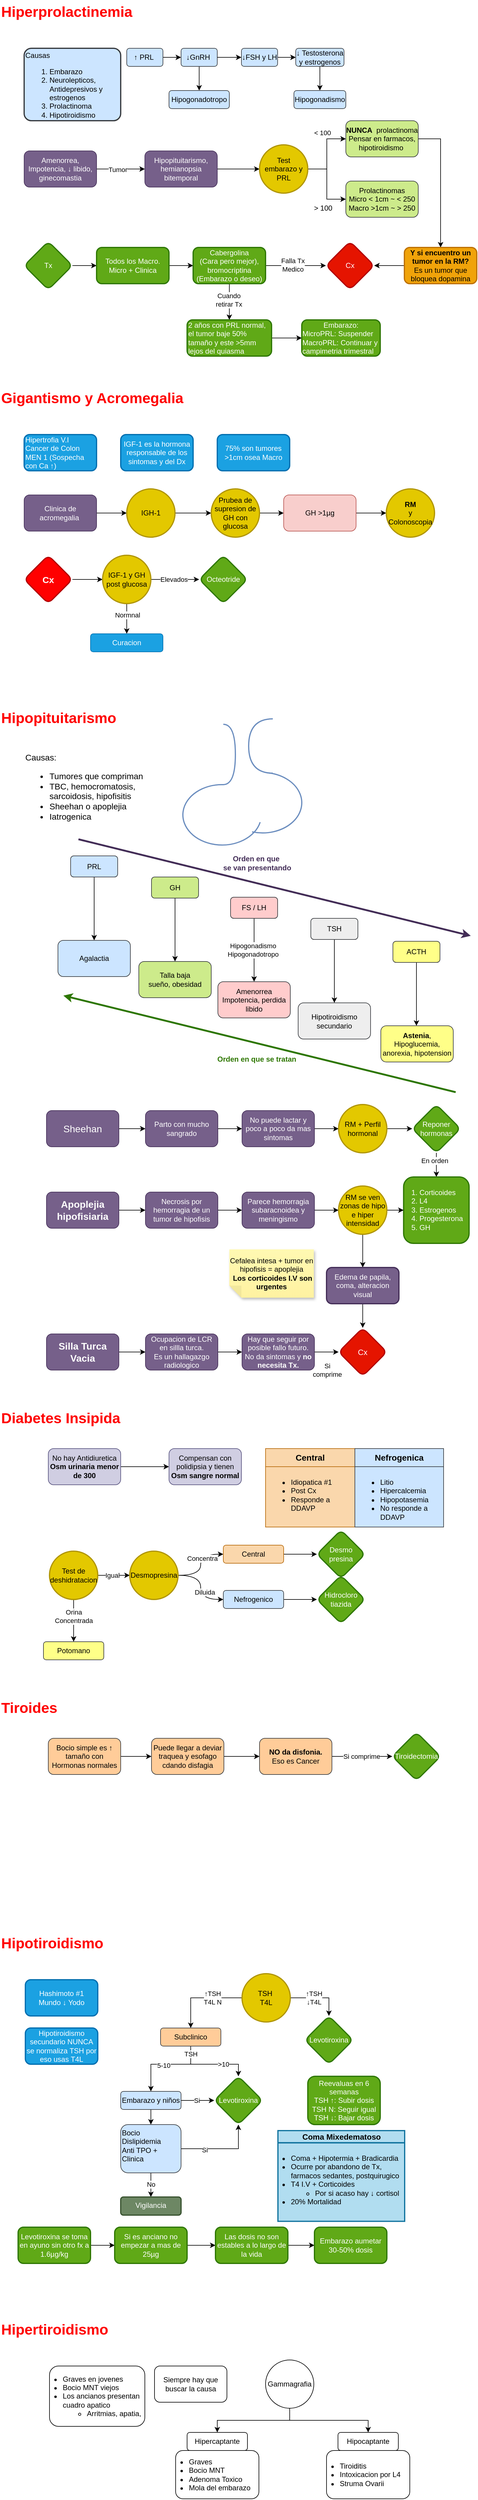 <mxfile version="21.6.6" type="github">
  <diagram name="Page-1" id="bMWYh2EHfCeD_MVpmSU7">
    <mxGraphModel dx="661" dy="754" grid="1" gridSize="10" guides="1" tooltips="1" connect="1" arrows="1" fold="1" page="1" pageScale="1" pageWidth="850" pageHeight="1100" math="0" shadow="0">
      <root>
        <mxCell id="0" />
        <mxCell id="1" parent="0" />
        <mxCell id="ZT0bNW4Sw8YkX2uZJB2J-1" value="Hiperprolactinemia" style="text;strokeColor=none;fillColor=none;html=1;fontSize=24;fontStyle=1;verticalAlign=middle;align=left;fontColor=#FF0000;" parent="1" vertex="1">
          <mxGeometry x="40" y="40" width="180" height="40" as="geometry" />
        </mxCell>
        <mxCell id="ZT0bNW4Sw8YkX2uZJB2J-2" value="&lt;br&gt;Causas&lt;br&gt;&lt;ol style=&quot;line-height: 120%;&quot;&gt;&lt;li&gt;Embarazo&lt;/li&gt;&lt;li&gt;Neurolepticos, Antidepresivos y estrogenos&lt;/li&gt;&lt;li&gt;Prolactinoma&lt;/li&gt;&lt;li&gt;Hipotiroidismo&lt;/li&gt;&lt;/ol&gt;" style="rounded=1;whiteSpace=wrap;html=1;arcSize=10;align=left;verticalAlign=middle;fillColor=#cce5ff;strokeColor=#36393d;strokeWidth=2;" parent="1" vertex="1">
          <mxGeometry x="80" y="120" width="160" height="120" as="geometry" />
        </mxCell>
        <mxCell id="ZT0bNW4Sw8YkX2uZJB2J-5" value="" style="edgeStyle=orthogonalEdgeStyle;rounded=0;orthogonalLoop=1;jettySize=auto;html=1;" parent="1" source="ZT0bNW4Sw8YkX2uZJB2J-3" target="ZT0bNW4Sw8YkX2uZJB2J-4" edge="1">
          <mxGeometry relative="1" as="geometry" />
        </mxCell>
        <mxCell id="ZT0bNW4Sw8YkX2uZJB2J-3" value="↑ PRL&amp;nbsp;" style="rounded=1;whiteSpace=wrap;html=1;fillColor=#cce5ff;strokeColor=#36393d;" parent="1" vertex="1">
          <mxGeometry x="250" y="120" width="60" height="30" as="geometry" />
        </mxCell>
        <mxCell id="ZT0bNW4Sw8YkX2uZJB2J-7" value="" style="edgeStyle=orthogonalEdgeStyle;rounded=0;orthogonalLoop=1;jettySize=auto;html=1;" parent="1" source="ZT0bNW4Sw8YkX2uZJB2J-15" target="ZT0bNW4Sw8YkX2uZJB2J-6" edge="1">
          <mxGeometry relative="1" as="geometry" />
        </mxCell>
        <mxCell id="ZT0bNW4Sw8YkX2uZJB2J-13" value="" style="edgeStyle=orthogonalEdgeStyle;rounded=0;orthogonalLoop=1;jettySize=auto;html=1;" parent="1" source="ZT0bNW4Sw8YkX2uZJB2J-4" target="ZT0bNW4Sw8YkX2uZJB2J-11" edge="1">
          <mxGeometry relative="1" as="geometry" />
        </mxCell>
        <mxCell id="ZT0bNW4Sw8YkX2uZJB2J-4" value="↓GnRH&amp;nbsp;" style="rounded=1;whiteSpace=wrap;html=1;fillColor=#cce5ff;strokeColor=#36393d;" parent="1" vertex="1">
          <mxGeometry x="340" y="120" width="60" height="30" as="geometry" />
        </mxCell>
        <mxCell id="ZT0bNW4Sw8YkX2uZJB2J-9" value="" style="edgeStyle=orthogonalEdgeStyle;rounded=0;orthogonalLoop=1;jettySize=auto;html=1;" parent="1" source="ZT0bNW4Sw8YkX2uZJB2J-6" target="ZT0bNW4Sw8YkX2uZJB2J-8" edge="1">
          <mxGeometry relative="1" as="geometry" />
        </mxCell>
        <mxCell id="ZT0bNW4Sw8YkX2uZJB2J-6" value="↓ Testosterona y estrogenos" style="rounded=1;whiteSpace=wrap;html=1;fillColor=#cce5ff;strokeColor=#36393d;" parent="1" vertex="1">
          <mxGeometry x="530" y="120" width="80" height="30" as="geometry" />
        </mxCell>
        <mxCell id="ZT0bNW4Sw8YkX2uZJB2J-8" value="Hipogonadismo" style="rounded=1;whiteSpace=wrap;html=1;fillColor=#cce5ff;strokeColor=#36393d;" parent="1" vertex="1">
          <mxGeometry x="527" y="190" width="86" height="30" as="geometry" />
        </mxCell>
        <mxCell id="ZT0bNW4Sw8YkX2uZJB2J-11" value="Hipogonadotropo" style="rounded=1;whiteSpace=wrap;html=1;fillColor=#cce5ff;strokeColor=#36393d;" parent="1" vertex="1">
          <mxGeometry x="320" y="190" width="100" height="30" as="geometry" />
        </mxCell>
        <mxCell id="ZT0bNW4Sw8YkX2uZJB2J-14" value="" style="edgeStyle=orthogonalEdgeStyle;rounded=0;orthogonalLoop=1;jettySize=auto;html=1;" parent="1" source="ZT0bNW4Sw8YkX2uZJB2J-4" target="ZT0bNW4Sw8YkX2uZJB2J-15" edge="1">
          <mxGeometry relative="1" as="geometry">
            <mxPoint x="400" y="135" as="sourcePoint" />
            <mxPoint x="523" y="135" as="targetPoint" />
          </mxGeometry>
        </mxCell>
        <mxCell id="ZT0bNW4Sw8YkX2uZJB2J-15" value="↓FSH y LH" style="rounded=1;whiteSpace=wrap;html=1;fillColor=#cce5ff;strokeColor=#36393d;" parent="1" vertex="1">
          <mxGeometry x="440" y="120" width="60" height="30" as="geometry" />
        </mxCell>
        <mxCell id="ZT0bNW4Sw8YkX2uZJB2J-22" value="" style="edgeStyle=orthogonalEdgeStyle;rounded=0;orthogonalLoop=1;jettySize=auto;html=1;" parent="1" source="ZT0bNW4Sw8YkX2uZJB2J-20" target="ZT0bNW4Sw8YkX2uZJB2J-21" edge="1">
          <mxGeometry relative="1" as="geometry" />
        </mxCell>
        <mxCell id="ZT0bNW4Sw8YkX2uZJB2J-23" value="Tumor" style="edgeLabel;html=1;align=center;verticalAlign=middle;resizable=0;points=[];" parent="ZT0bNW4Sw8YkX2uZJB2J-22" vertex="1" connectable="0">
          <mxGeometry x="-0.125" y="-1" relative="1" as="geometry">
            <mxPoint as="offset" />
          </mxGeometry>
        </mxCell>
        <mxCell id="ZT0bNW4Sw8YkX2uZJB2J-20" value="Amenorrea, Impotencia, ↓ libido, ginecomastia" style="rounded=1;whiteSpace=wrap;html=1;fillColor=#76608a;fontColor=#ffffff;strokeColor=#432D57;" parent="1" vertex="1">
          <mxGeometry x="80" y="290" width="120" height="60" as="geometry" />
        </mxCell>
        <mxCell id="ZT0bNW4Sw8YkX2uZJB2J-25" value="" style="edgeStyle=orthogonalEdgeStyle;rounded=0;orthogonalLoop=1;jettySize=auto;html=1;" parent="1" source="ZT0bNW4Sw8YkX2uZJB2J-21" target="ZT0bNW4Sw8YkX2uZJB2J-24" edge="1">
          <mxGeometry relative="1" as="geometry" />
        </mxCell>
        <mxCell id="ZT0bNW4Sw8YkX2uZJB2J-21" value="Hipopituitarismo, hemianopsia bitemporal" style="whiteSpace=wrap;html=1;rounded=1;fillColor=#76608a;fontColor=#ffffff;strokeColor=#432D57;" parent="1" vertex="1">
          <mxGeometry x="280" y="290" width="120" height="60" as="geometry" />
        </mxCell>
        <mxCell id="ZT0bNW4Sw8YkX2uZJB2J-27" value="" style="edgeStyle=orthogonalEdgeStyle;rounded=0;orthogonalLoop=1;jettySize=auto;html=1;" parent="1" source="ZT0bNW4Sw8YkX2uZJB2J-24" target="ZT0bNW4Sw8YkX2uZJB2J-26" edge="1">
          <mxGeometry relative="1" as="geometry" />
        </mxCell>
        <mxCell id="ZT0bNW4Sw8YkX2uZJB2J-30" value="&amp;lt; 100" style="edgeLabel;html=1;align=center;verticalAlign=middle;resizable=0;points=[];" parent="ZT0bNW4Sw8YkX2uZJB2J-27" vertex="1" connectable="0">
          <mxGeometry x="0.442" y="10" relative="1" as="geometry">
            <mxPoint x="-8" as="offset" />
          </mxGeometry>
        </mxCell>
        <mxCell id="ZT0bNW4Sw8YkX2uZJB2J-29" value="" style="edgeStyle=orthogonalEdgeStyle;rounded=0;orthogonalLoop=1;jettySize=auto;html=1;" parent="1" source="ZT0bNW4Sw8YkX2uZJB2J-24" target="ZT0bNW4Sw8YkX2uZJB2J-28" edge="1">
          <mxGeometry relative="1" as="geometry" />
        </mxCell>
        <mxCell id="ZT0bNW4Sw8YkX2uZJB2J-24" value="Test embarazo y PRL" style="ellipse;whiteSpace=wrap;html=1;rounded=1;fillColor=#e3c800;fontColor=#000000;strokeColor=#B09500;strokeWidth=2;" parent="1" vertex="1">
          <mxGeometry x="470" y="280" width="80" height="80" as="geometry" />
        </mxCell>
        <mxCell id="bzbSga2sPSERFjx-gCcn-8" value="" style="edgeStyle=orthogonalEdgeStyle;rounded=0;orthogonalLoop=1;jettySize=auto;html=1;" parent="1" source="ZT0bNW4Sw8YkX2uZJB2J-26" target="bzbSga2sPSERFjx-gCcn-7" edge="1">
          <mxGeometry relative="1" as="geometry">
            <Array as="points">
              <mxPoint x="770" y="270" />
            </Array>
          </mxGeometry>
        </mxCell>
        <mxCell id="ZT0bNW4Sw8YkX2uZJB2J-26" value="&lt;b&gt;NUNCA&amp;nbsp; &lt;/b&gt;prolactinoma&lt;br&gt;Pensar en farmacos, hipotiroidismo&amp;nbsp;" style="whiteSpace=wrap;html=1;rounded=1;fillColor=#cdeb8b;strokeColor=#36393d;spacing=1;" parent="1" vertex="1">
          <mxGeometry x="613" y="240" width="120" height="60" as="geometry" />
        </mxCell>
        <mxCell id="ZT0bNW4Sw8YkX2uZJB2J-28" value="Prolactinomas&lt;br&gt;Micro &amp;lt; 1cm ~ &amp;lt; 250&lt;br&gt;Macro &amp;gt;1cm ~ &amp;gt; 250" style="whiteSpace=wrap;html=1;rounded=1;fillColor=#cdeb8b;strokeColor=#36393d;" parent="1" vertex="1">
          <mxGeometry x="613" y="340" width="120" height="60" as="geometry" />
        </mxCell>
        <mxCell id="ZT0bNW4Sw8YkX2uZJB2J-31" value="&amp;gt; 100" style="text;html=1;align=center;verticalAlign=middle;resizable=0;points=[];autosize=1;strokeColor=none;fillColor=none;" parent="1" vertex="1">
          <mxGeometry x="550" y="370" width="50" height="30" as="geometry" />
        </mxCell>
        <mxCell id="ZT0bNW4Sw8YkX2uZJB2J-35" value="" style="edgeStyle=orthogonalEdgeStyle;rounded=0;orthogonalLoop=1;jettySize=auto;html=1;" parent="1" source="ZT0bNW4Sw8YkX2uZJB2J-32" target="ZT0bNW4Sw8YkX2uZJB2J-34" edge="1">
          <mxGeometry relative="1" as="geometry" />
        </mxCell>
        <mxCell id="ZT0bNW4Sw8YkX2uZJB2J-32" value="Tx" style="rhombus;whiteSpace=wrap;html=1;rounded=1;direction=south;fillColor=#60a917;fontColor=#ffffff;strokeColor=#2D7600;strokeWidth=2;" parent="1" vertex="1">
          <mxGeometry x="80" y="440" width="80" height="80" as="geometry" />
        </mxCell>
        <mxCell id="ZT0bNW4Sw8YkX2uZJB2J-37" value="" style="edgeStyle=orthogonalEdgeStyle;rounded=0;orthogonalLoop=1;jettySize=auto;html=1;" parent="1" source="ZT0bNW4Sw8YkX2uZJB2J-34" target="ZT0bNW4Sw8YkX2uZJB2J-36" edge="1">
          <mxGeometry relative="1" as="geometry" />
        </mxCell>
        <mxCell id="ZT0bNW4Sw8YkX2uZJB2J-34" value="Todos los Macro.&lt;br&gt;Micro + Clinica" style="whiteSpace=wrap;html=1;rounded=1;fillColor=#60a917;fontColor=#ffffff;strokeColor=#2D7600;strokeWidth=2;" parent="1" vertex="1">
          <mxGeometry x="200" y="450" width="120" height="60" as="geometry" />
        </mxCell>
        <mxCell id="ZT0bNW4Sw8YkX2uZJB2J-39" value="" style="edgeStyle=orthogonalEdgeStyle;rounded=0;orthogonalLoop=1;jettySize=auto;html=1;" parent="1" source="ZT0bNW4Sw8YkX2uZJB2J-36" target="ZT0bNW4Sw8YkX2uZJB2J-38" edge="1">
          <mxGeometry relative="1" as="geometry" />
        </mxCell>
        <mxCell id="ZT0bNW4Sw8YkX2uZJB2J-40" value="Falla Tx&lt;br&gt;Medico" style="edgeLabel;html=1;align=center;verticalAlign=middle;resizable=0;points=[];" parent="ZT0bNW4Sw8YkX2uZJB2J-39" vertex="1" connectable="0">
          <mxGeometry x="-0.1" y="1" relative="1" as="geometry">
            <mxPoint as="offset" />
          </mxGeometry>
        </mxCell>
        <mxCell id="bzbSga2sPSERFjx-gCcn-2" value="" style="edgeStyle=orthogonalEdgeStyle;rounded=0;orthogonalLoop=1;jettySize=auto;html=1;" parent="1" source="ZT0bNW4Sw8YkX2uZJB2J-36" target="bzbSga2sPSERFjx-gCcn-1" edge="1">
          <mxGeometry relative="1" as="geometry" />
        </mxCell>
        <mxCell id="bzbSga2sPSERFjx-gCcn-3" value="Cuando &lt;br&gt;retirar Tx" style="edgeLabel;html=1;align=center;verticalAlign=middle;resizable=0;points=[];" parent="bzbSga2sPSERFjx-gCcn-2" vertex="1" connectable="0">
          <mxGeometry x="-0.12" y="-1" relative="1" as="geometry">
            <mxPoint as="offset" />
          </mxGeometry>
        </mxCell>
        <mxCell id="ZT0bNW4Sw8YkX2uZJB2J-36" value="Cabergolina &lt;br&gt;(Cara pero mejor), bromocriptina &lt;br&gt;(Embarazo o deseo)" style="whiteSpace=wrap;html=1;rounded=1;fillColor=#60a917;fontColor=#ffffff;strokeColor=#2D7600;strokeWidth=2;" parent="1" vertex="1">
          <mxGeometry x="360" y="450" width="120" height="60" as="geometry" />
        </mxCell>
        <mxCell id="ZT0bNW4Sw8YkX2uZJB2J-38" value="Cx" style="rhombus;whiteSpace=wrap;html=1;rounded=1;fillColor=#e51400;fontColor=#ffffff;strokeColor=#B20000;strokeWidth=2;" parent="1" vertex="1">
          <mxGeometry x="580" y="440" width="80" height="80" as="geometry" />
        </mxCell>
        <mxCell id="bzbSga2sPSERFjx-gCcn-6" value="" style="edgeStyle=orthogonalEdgeStyle;rounded=0;orthogonalLoop=1;jettySize=auto;html=1;" parent="1" source="bzbSga2sPSERFjx-gCcn-1" target="bzbSga2sPSERFjx-gCcn-4" edge="1">
          <mxGeometry relative="1" as="geometry" />
        </mxCell>
        <mxCell id="bzbSga2sPSERFjx-gCcn-1" value="2 años con PRL normal, el tumor baje 50% tamaño y este &amp;gt;5mm lejos del quiasma" style="whiteSpace=wrap;html=1;rounded=1;fillColor=#60a917;fontColor=#ffffff;strokeColor=#2D7600;strokeWidth=2;align=left;" parent="1" vertex="1">
          <mxGeometry x="350" y="570" width="140" height="60" as="geometry" />
        </mxCell>
        <mxCell id="bzbSga2sPSERFjx-gCcn-4" value="Embarazo:&lt;br&gt;&lt;div style=&quot;text-align: left;&quot;&gt;&lt;span style=&quot;background-color: initial;&quot;&gt;MicroPRL: Suspender&lt;/span&gt;&lt;/div&gt;&lt;div style=&quot;text-align: left;&quot;&gt;&lt;span style=&quot;background-color: initial;&quot;&gt;MacroPRL: Continuar y campimetria trimestral&lt;/span&gt;&lt;/div&gt;" style="whiteSpace=wrap;html=1;fillColor=#60a917;strokeColor=#2D7600;fontColor=#ffffff;rounded=1;strokeWidth=2;" parent="1" vertex="1">
          <mxGeometry x="540" y="570" width="130" height="60" as="geometry" />
        </mxCell>
        <mxCell id="bzbSga2sPSERFjx-gCcn-9" value="" style="edgeStyle=orthogonalEdgeStyle;rounded=0;orthogonalLoop=1;jettySize=auto;html=1;" parent="1" source="bzbSga2sPSERFjx-gCcn-7" target="ZT0bNW4Sw8YkX2uZJB2J-38" edge="1">
          <mxGeometry relative="1" as="geometry" />
        </mxCell>
        <mxCell id="bzbSga2sPSERFjx-gCcn-7" value="&lt;b&gt;Y si encuentro un tumor en la RM?&lt;/b&gt;&lt;br&gt;Es un tumor que bloquea dopamina" style="whiteSpace=wrap;html=1;fillColor=#f0a30a;strokeColor=#BD7000;rounded=1;fontColor=#000000;strokeWidth=2;" parent="1" vertex="1">
          <mxGeometry x="710" y="450" width="120" height="60" as="geometry" />
        </mxCell>
        <mxCell id="bzbSga2sPSERFjx-gCcn-10" value="Gigantismo y Acromegalia" style="text;strokeColor=none;fillColor=none;html=1;fontSize=24;fontStyle=1;verticalAlign=middle;align=left;fontColor=#FF0000;" parent="1" vertex="1">
          <mxGeometry x="40" y="680" width="180" height="40" as="geometry" />
        </mxCell>
        <mxCell id="bzbSga2sPSERFjx-gCcn-12" value="Hipertrofia V.I&lt;br&gt;Cancer de Colon&lt;br&gt;MEN 1 (Sospecha con Ca ↑)" style="rounded=1;whiteSpace=wrap;html=1;align=left;fillColor=#1ba1e2;fontColor=#ffffff;strokeColor=#006EAF;strokeWidth=2;" parent="1" vertex="1">
          <mxGeometry x="80" y="760" width="120" height="60" as="geometry" />
        </mxCell>
        <mxCell id="bzbSga2sPSERFjx-gCcn-13" value="IGF-1 es la hormona responsable de los sintomas y del Dx" style="rounded=1;whiteSpace=wrap;html=1;fillColor=#1ba1e2;fontColor=#ffffff;strokeColor=#006EAF;strokeWidth=2;" parent="1" vertex="1">
          <mxGeometry x="240" y="760" width="120" height="60" as="geometry" />
        </mxCell>
        <mxCell id="bzbSga2sPSERFjx-gCcn-16" value="" style="edgeStyle=orthogonalEdgeStyle;rounded=0;orthogonalLoop=1;jettySize=auto;html=1;" parent="1" source="bzbSga2sPSERFjx-gCcn-14" target="bzbSga2sPSERFjx-gCcn-15" edge="1">
          <mxGeometry relative="1" as="geometry" />
        </mxCell>
        <mxCell id="bzbSga2sPSERFjx-gCcn-14" value="Clinica de acromegalia&amp;nbsp;" style="rounded=1;whiteSpace=wrap;html=1;fillColor=#76608a;fontColor=#ffffff;strokeColor=#432D57;" parent="1" vertex="1">
          <mxGeometry x="80" y="860" width="120" height="60" as="geometry" />
        </mxCell>
        <mxCell id="bzbSga2sPSERFjx-gCcn-20" value="" style="edgeStyle=orthogonalEdgeStyle;rounded=0;orthogonalLoop=1;jettySize=auto;html=1;" parent="1" source="bzbSga2sPSERFjx-gCcn-15" target="bzbSga2sPSERFjx-gCcn-19" edge="1">
          <mxGeometry relative="1" as="geometry" />
        </mxCell>
        <mxCell id="bzbSga2sPSERFjx-gCcn-15" value="IGH-1" style="ellipse;whiteSpace=wrap;html=1;rounded=1;fillColor=#e3c800;fontColor=#000000;strokeColor=#B09500;strokeWidth=2;" parent="1" vertex="1">
          <mxGeometry x="250" y="850" width="80" height="80" as="geometry" />
        </mxCell>
        <mxCell id="bzbSga2sPSERFjx-gCcn-22" value="" style="edgeStyle=orthogonalEdgeStyle;rounded=0;orthogonalLoop=1;jettySize=auto;html=1;" parent="1" source="bzbSga2sPSERFjx-gCcn-19" target="bzbSga2sPSERFjx-gCcn-21" edge="1">
          <mxGeometry relative="1" as="geometry" />
        </mxCell>
        <mxCell id="bzbSga2sPSERFjx-gCcn-19" value="Prubea de supresion de GH con glucosa" style="ellipse;whiteSpace=wrap;html=1;rounded=1;fillColor=#e3c800;fontColor=#000000;strokeColor=#B09500;strokeWidth=2;" parent="1" vertex="1">
          <mxGeometry x="390" y="850" width="80" height="80" as="geometry" />
        </mxCell>
        <mxCell id="bzbSga2sPSERFjx-gCcn-24" value="" style="edgeStyle=orthogonalEdgeStyle;rounded=0;orthogonalLoop=1;jettySize=auto;html=1;" parent="1" source="bzbSga2sPSERFjx-gCcn-21" target="bzbSga2sPSERFjx-gCcn-23" edge="1">
          <mxGeometry relative="1" as="geometry" />
        </mxCell>
        <mxCell id="bzbSga2sPSERFjx-gCcn-21" value="GH &amp;gt;1µg" style="whiteSpace=wrap;html=1;rounded=1;fillColor=#f8cecc;strokeColor=#b85450;" parent="1" vertex="1">
          <mxGeometry x="510" y="860" width="120" height="60" as="geometry" />
        </mxCell>
        <mxCell id="bzbSga2sPSERFjx-gCcn-23" value="&lt;b&gt;RM&lt;br&gt;&lt;/b&gt;y Colonoscopia" style="ellipse;whiteSpace=wrap;html=1;rounded=1;fillColor=#e3c800;fontColor=#000000;strokeColor=#B09500;strokeWidth=2;" parent="1" vertex="1">
          <mxGeometry x="680" y="850" width="80" height="80" as="geometry" />
        </mxCell>
        <mxCell id="bzbSga2sPSERFjx-gCcn-25" value="75% son tumores &amp;gt;1cm osea Macro" style="rounded=1;whiteSpace=wrap;html=1;fillColor=#1ba1e2;fontColor=#ffffff;strokeColor=#006EAF;strokeWidth=2;" parent="1" vertex="1">
          <mxGeometry x="400" y="760" width="120" height="60" as="geometry" />
        </mxCell>
        <mxCell id="bzbSga2sPSERFjx-gCcn-32" value="" style="edgeStyle=orthogonalEdgeStyle;rounded=0;orthogonalLoop=1;jettySize=auto;html=1;" parent="1" source="bzbSga2sPSERFjx-gCcn-26" target="bzbSga2sPSERFjx-gCcn-30" edge="1">
          <mxGeometry relative="1" as="geometry" />
        </mxCell>
        <mxCell id="bzbSga2sPSERFjx-gCcn-26" value="Cx" style="rhombus;whiteSpace=wrap;html=1;rounded=1;fillColor=#FF0000;fontColor=#ffffff;strokeColor=#B20000;strokeWidth=2;fontStyle=1;fontSize=15;" parent="1" vertex="1">
          <mxGeometry x="80" y="960" width="80" height="80" as="geometry" />
        </mxCell>
        <mxCell id="bzbSga2sPSERFjx-gCcn-34" value="" style="edgeStyle=orthogonalEdgeStyle;rounded=0;orthogonalLoop=1;jettySize=auto;html=1;" parent="1" source="bzbSga2sPSERFjx-gCcn-30" target="bzbSga2sPSERFjx-gCcn-33" edge="1">
          <mxGeometry relative="1" as="geometry" />
        </mxCell>
        <mxCell id="bzbSga2sPSERFjx-gCcn-35" value="Normnal" style="edgeLabel;html=1;align=center;verticalAlign=middle;resizable=0;points=[];" parent="bzbSga2sPSERFjx-gCcn-34" vertex="1" connectable="0">
          <mxGeometry x="-0.251" y="1" relative="1" as="geometry">
            <mxPoint as="offset" />
          </mxGeometry>
        </mxCell>
        <mxCell id="bzbSga2sPSERFjx-gCcn-37" value="" style="edgeStyle=orthogonalEdgeStyle;rounded=0;orthogonalLoop=1;jettySize=auto;html=1;" parent="1" source="bzbSga2sPSERFjx-gCcn-30" target="bzbSga2sPSERFjx-gCcn-36" edge="1">
          <mxGeometry relative="1" as="geometry" />
        </mxCell>
        <mxCell id="bzbSga2sPSERFjx-gCcn-39" value="Elevados" style="edgeLabel;html=1;align=center;verticalAlign=middle;resizable=0;points=[];" parent="bzbSga2sPSERFjx-gCcn-37" vertex="1" connectable="0">
          <mxGeometry x="-0.046" relative="1" as="geometry">
            <mxPoint as="offset" />
          </mxGeometry>
        </mxCell>
        <mxCell id="bzbSga2sPSERFjx-gCcn-30" value="IGF-1 y GH post glucosa" style="ellipse;whiteSpace=wrap;html=1;rounded=1;fillColor=#e3c800;fontColor=#000000;strokeColor=#B09500;strokeWidth=2;" parent="1" vertex="1">
          <mxGeometry x="210" y="960" width="80" height="80" as="geometry" />
        </mxCell>
        <mxCell id="bzbSga2sPSERFjx-gCcn-33" value="Curacion" style="whiteSpace=wrap;html=1;rounded=1;fillColor=#1ba1e2;fontColor=#ffffff;strokeColor=#006EAF;" parent="1" vertex="1">
          <mxGeometry x="190" y="1090" width="120" height="30" as="geometry" />
        </mxCell>
        <mxCell id="bzbSga2sPSERFjx-gCcn-36" value="Octeotride" style="rhombus;whiteSpace=wrap;html=1;rounded=1;fillColor=#60a917;fontColor=#ffffff;strokeColor=#2D7600;strokeWidth=2;" parent="1" vertex="1">
          <mxGeometry x="370" y="960" width="80" height="80" as="geometry" />
        </mxCell>
        <mxCell id="bzbSga2sPSERFjx-gCcn-40" value="Hipopituitarismo" style="text;strokeColor=none;fillColor=none;html=1;fontSize=24;fontStyle=1;verticalAlign=middle;align=left;fontColor=#FF0000;" parent="1" vertex="1">
          <mxGeometry x="40" y="1210" width="180" height="40" as="geometry" />
        </mxCell>
        <mxCell id="bzbSga2sPSERFjx-gCcn-42" value="Causas:&lt;br style=&quot;font-size: 14px;&quot;&gt;&lt;ul style=&quot;font-size: 14px;&quot;&gt;&lt;li style=&quot;font-size: 14px;&quot;&gt;Tumores que compriman&lt;/li&gt;&lt;li style=&quot;font-size: 14px;&quot;&gt;TBC, hemocromatosis, sarcoidosis, hipofisitis&lt;/li&gt;&lt;li style=&quot;font-size: 14px;&quot;&gt;Sheehan o apoplejia&lt;/li&gt;&lt;li style=&quot;font-size: 14px;&quot;&gt;Iatrogenica&lt;/li&gt;&lt;/ul&gt;" style="rounded=0;whiteSpace=wrap;html=1;align=left;verticalAlign=top;strokeColor=none;fontSize=14;" parent="1" vertex="1">
          <mxGeometry x="80" y="1280" width="200" height="120" as="geometry" />
        </mxCell>
        <mxCell id="bzbSga2sPSERFjx-gCcn-44" value="" style="verticalLabelPosition=bottom;verticalAlign=top;html=1;shape=mxgraph.basic.arc;startAngle=0.539;endAngle=0.257;direction=north;strokeWidth=2;fillColor=#dae8fc;strokeColor=#6c8ebf;perimeterSpacing=0;" parent="1" vertex="1">
          <mxGeometry x="343" y="1340" width="130" height="100" as="geometry" />
        </mxCell>
        <mxCell id="bzbSga2sPSERFjx-gCcn-45" value="" style="verticalLabelPosition=bottom;verticalAlign=top;html=1;shape=mxgraph.basic.arc;startAngle=0.267;endAngle=0.793;direction=north;strokeWidth=2;fillColor=#dae8fc;strokeColor=#6c8ebf;" parent="1" vertex="1">
          <mxGeometry x="410" y="1320" width="130" height="100" as="geometry" />
        </mxCell>
        <mxCell id="bzbSga2sPSERFjx-gCcn-46" value="" style="shape=requiredInterface;html=1;verticalLabelPosition=bottom;sketch=0;strokeWidth=2;fillColor=#dae8fc;strokeColor=#6c8ebf;" parent="1" vertex="1">
          <mxGeometry x="410" y="1240" width="20" height="100" as="geometry" />
        </mxCell>
        <mxCell id="bzbSga2sPSERFjx-gCcn-47" value="" style="shape=requiredInterface;html=1;verticalLabelPosition=bottom;sketch=0;direction=west;strokeWidth=2;fillColor=#dae8fc;strokeColor=#6c8ebf;" parent="1" vertex="1">
          <mxGeometry x="452" y="1231" width="40" height="90" as="geometry" />
        </mxCell>
        <mxCell id="bzbSga2sPSERFjx-gCcn-50" value="" style="edgeStyle=orthogonalEdgeStyle;rounded=0;orthogonalLoop=1;jettySize=auto;html=1;" parent="1" source="bzbSga2sPSERFjx-gCcn-48" target="bzbSga2sPSERFjx-gCcn-49" edge="1">
          <mxGeometry relative="1" as="geometry" />
        </mxCell>
        <mxCell id="bzbSga2sPSERFjx-gCcn-48" value="PRL" style="rounded=1;whiteSpace=wrap;html=1;fillColor=#cce5ff;strokeColor=#36393d;" parent="1" vertex="1">
          <mxGeometry x="157" y="1458" width="78" height="35" as="geometry" />
        </mxCell>
        <mxCell id="bzbSga2sPSERFjx-gCcn-49" value="Agalactia" style="whiteSpace=wrap;html=1;rounded=1;fillColor=#cce5ff;strokeColor=#36393d;" parent="1" vertex="1">
          <mxGeometry x="136" y="1598" width="120" height="60" as="geometry" />
        </mxCell>
        <mxCell id="bzbSga2sPSERFjx-gCcn-53" value="" style="edgeStyle=orthogonalEdgeStyle;rounded=0;orthogonalLoop=1;jettySize=auto;html=1;" parent="1" source="bzbSga2sPSERFjx-gCcn-51" target="bzbSga2sPSERFjx-gCcn-52" edge="1">
          <mxGeometry relative="1" as="geometry" />
        </mxCell>
        <mxCell id="bzbSga2sPSERFjx-gCcn-51" value="GH" style="rounded=1;whiteSpace=wrap;html=1;fillColor=#cdeb8b;strokeColor=#36393d;" parent="1" vertex="1">
          <mxGeometry x="291" y="1493" width="78" height="35" as="geometry" />
        </mxCell>
        <mxCell id="bzbSga2sPSERFjx-gCcn-52" value="Talla baja&lt;br&gt;sueño, obesidad" style="whiteSpace=wrap;html=1;rounded=1;fillColor=#cdeb8b;strokeColor=#36393d;" parent="1" vertex="1">
          <mxGeometry x="270" y="1633" width="120" height="60" as="geometry" />
        </mxCell>
        <mxCell id="bzbSga2sPSERFjx-gCcn-56" value="" style="edgeStyle=orthogonalEdgeStyle;rounded=0;orthogonalLoop=1;jettySize=auto;html=1;" parent="1" source="bzbSga2sPSERFjx-gCcn-54" target="bzbSga2sPSERFjx-gCcn-55" edge="1">
          <mxGeometry relative="1" as="geometry" />
        </mxCell>
        <mxCell id="bzbSga2sPSERFjx-gCcn-58" value="Hipogonadismo&lt;br&gt;Hipogonadotropo" style="edgeLabel;html=1;align=center;verticalAlign=middle;resizable=0;points=[];" parent="bzbSga2sPSERFjx-gCcn-56" vertex="1" connectable="0">
          <mxGeometry x="0.016" y="-2" relative="1" as="geometry">
            <mxPoint y="-1" as="offset" />
          </mxGeometry>
        </mxCell>
        <mxCell id="bzbSga2sPSERFjx-gCcn-54" value="FS / LH" style="rounded=1;whiteSpace=wrap;html=1;fillColor=#ffcccc;strokeColor=#36393d;" parent="1" vertex="1">
          <mxGeometry x="422" y="1526.5" width="78" height="35" as="geometry" />
        </mxCell>
        <mxCell id="bzbSga2sPSERFjx-gCcn-55" value="Amenorrea&lt;br&gt;Impotencia, perdida libido" style="whiteSpace=wrap;html=1;rounded=1;fillColor=#ffcccc;strokeColor=#36393d;" parent="1" vertex="1">
          <mxGeometry x="401" y="1666.5" width="120" height="60" as="geometry" />
        </mxCell>
        <mxCell id="bzbSga2sPSERFjx-gCcn-60" value="" style="edgeStyle=orthogonalEdgeStyle;rounded=0;orthogonalLoop=1;jettySize=auto;html=1;" parent="1" source="bzbSga2sPSERFjx-gCcn-57" target="bzbSga2sPSERFjx-gCcn-59" edge="1">
          <mxGeometry relative="1" as="geometry" />
        </mxCell>
        <mxCell id="bzbSga2sPSERFjx-gCcn-57" value="TSH" style="rounded=1;whiteSpace=wrap;html=1;fillColor=#eeeeee;strokeColor=#36393d;" parent="1" vertex="1">
          <mxGeometry x="555" y="1561.5" width="78" height="35" as="geometry" />
        </mxCell>
        <mxCell id="bzbSga2sPSERFjx-gCcn-59" value="Hipotiroidismo secundario" style="whiteSpace=wrap;html=1;rounded=1;fillColor=#eeeeee;strokeColor=#36393d;" parent="1" vertex="1">
          <mxGeometry x="534" y="1701.5" width="120" height="60" as="geometry" />
        </mxCell>
        <mxCell id="bzbSga2sPSERFjx-gCcn-63" value="" style="edgeStyle=orthogonalEdgeStyle;rounded=0;orthogonalLoop=1;jettySize=auto;html=1;" parent="1" source="bzbSga2sPSERFjx-gCcn-61" edge="1">
          <mxGeometry relative="1" as="geometry">
            <mxPoint x="730" y="1739.5" as="targetPoint" />
          </mxGeometry>
        </mxCell>
        <mxCell id="bzbSga2sPSERFjx-gCcn-61" value="ACTH" style="rounded=1;whiteSpace=wrap;html=1;fillColor=#ffff88;strokeColor=#36393d;" parent="1" vertex="1">
          <mxGeometry x="691" y="1599.5" width="78" height="35" as="geometry" />
        </mxCell>
        <mxCell id="bzbSga2sPSERFjx-gCcn-62" value="&lt;b&gt;Astenia&lt;/b&gt;, Hipoglucemia, anorexia, hipotension" style="whiteSpace=wrap;html=1;rounded=1;fillColor=#ffff88;strokeColor=#36393d;" parent="1" vertex="1">
          <mxGeometry x="671" y="1739.5" width="120" height="60" as="geometry" />
        </mxCell>
        <mxCell id="bzbSga2sPSERFjx-gCcn-66" value="" style="edgeStyle=orthogonalEdgeStyle;rounded=0;orthogonalLoop=1;jettySize=auto;html=1;" parent="1" source="bzbSga2sPSERFjx-gCcn-64" target="bzbSga2sPSERFjx-gCcn-65" edge="1">
          <mxGeometry relative="1" as="geometry" />
        </mxCell>
        <mxCell id="bzbSga2sPSERFjx-gCcn-64" value="Sheehan" style="rounded=1;whiteSpace=wrap;html=1;fontSize=16;fillColor=#76608a;fontColor=#ffffff;strokeColor=#432D57;" parent="1" vertex="1">
          <mxGeometry x="117" y="1880" width="120" height="60" as="geometry" />
        </mxCell>
        <mxCell id="bzbSga2sPSERFjx-gCcn-68" value="" style="edgeStyle=orthogonalEdgeStyle;rounded=0;orthogonalLoop=1;jettySize=auto;html=1;" parent="1" source="bzbSga2sPSERFjx-gCcn-65" target="bzbSga2sPSERFjx-gCcn-67" edge="1">
          <mxGeometry relative="1" as="geometry" />
        </mxCell>
        <mxCell id="bzbSga2sPSERFjx-gCcn-65" value="Parto con mucho sangrado" style="whiteSpace=wrap;html=1;rounded=1;fillColor=#76608a;fontColor=#ffffff;strokeColor=#432D57;" parent="1" vertex="1">
          <mxGeometry x="281" y="1880" width="120" height="60" as="geometry" />
        </mxCell>
        <mxCell id="bzbSga2sPSERFjx-gCcn-70" value="" style="edgeStyle=orthogonalEdgeStyle;rounded=0;orthogonalLoop=1;jettySize=auto;html=1;" parent="1" source="bzbSga2sPSERFjx-gCcn-67" target="bzbSga2sPSERFjx-gCcn-69" edge="1">
          <mxGeometry relative="1" as="geometry" />
        </mxCell>
        <mxCell id="bzbSga2sPSERFjx-gCcn-67" value="No puede lactar y poco a poco da mas sintomas" style="whiteSpace=wrap;html=1;rounded=1;fillColor=#76608a;fontColor=#ffffff;strokeColor=#432D57;" parent="1" vertex="1">
          <mxGeometry x="441" y="1880" width="120" height="60" as="geometry" />
        </mxCell>
        <mxCell id="bzbSga2sPSERFjx-gCcn-72" value="" style="edgeStyle=orthogonalEdgeStyle;rounded=0;orthogonalLoop=1;jettySize=auto;html=1;" parent="1" source="bzbSga2sPSERFjx-gCcn-69" target="bzbSga2sPSERFjx-gCcn-71" edge="1">
          <mxGeometry relative="1" as="geometry" />
        </mxCell>
        <mxCell id="bzbSga2sPSERFjx-gCcn-69" value="RM + Perfil hormonal" style="ellipse;whiteSpace=wrap;html=1;rounded=1;fillColor=#e3c800;fontColor=#000000;strokeColor=#B09500;strokeWidth=2;" parent="1" vertex="1">
          <mxGeometry x="601" y="1870" width="80" height="80" as="geometry" />
        </mxCell>
        <mxCell id="bzbSga2sPSERFjx-gCcn-74" value="" style="edgeStyle=orthogonalEdgeStyle;rounded=0;orthogonalLoop=1;jettySize=auto;html=1;" parent="1" source="bzbSga2sPSERFjx-gCcn-71" target="bzbSga2sPSERFjx-gCcn-73" edge="1">
          <mxGeometry relative="1" as="geometry" />
        </mxCell>
        <mxCell id="bzbSga2sPSERFjx-gCcn-79" value="En orden" style="edgeLabel;html=1;align=center;verticalAlign=middle;resizable=0;points=[];" parent="bzbSga2sPSERFjx-gCcn-74" vertex="1" connectable="0">
          <mxGeometry x="-0.35" y="-3" relative="1" as="geometry">
            <mxPoint as="offset" />
          </mxGeometry>
        </mxCell>
        <mxCell id="bzbSga2sPSERFjx-gCcn-71" value="Reponer hormonas" style="rhombus;whiteSpace=wrap;html=1;rounded=1;fillColor=#60a917;fontColor=#ffffff;strokeColor=#2D7600;strokeWidth=2;" parent="1" vertex="1">
          <mxGeometry x="723" y="1870" width="80" height="80" as="geometry" />
        </mxCell>
        <mxCell id="bzbSga2sPSERFjx-gCcn-73" value="&lt;div style=&quot;&quot;&gt;&lt;ol&gt;&lt;li&gt;&lt;span style=&quot;background-color: initial;&quot;&gt;Corticoides&amp;nbsp;&lt;/span&gt;&lt;/li&gt;&lt;li&gt;&lt;span style=&quot;background-color: initial;&quot;&gt;L4&lt;/span&gt;&lt;/li&gt;&lt;li&gt;&lt;span style=&quot;background-color: initial;&quot;&gt;Estrogenos&amp;nbsp;&lt;/span&gt;&lt;/li&gt;&lt;li&gt;&lt;span style=&quot;background-color: initial;&quot;&gt;Progesterona&lt;/span&gt;&lt;/li&gt;&lt;li&gt;&lt;span style=&quot;background-color: initial;&quot;&gt;GH&lt;/span&gt;&lt;/li&gt;&lt;/ol&gt;&lt;/div&gt;" style="whiteSpace=wrap;html=1;rounded=1;verticalAlign=top;spacingLeft=-16;align=left;fillColor=#60a917;fontColor=#ffffff;strokeColor=#2D7600;strokeWidth=2;" parent="1" vertex="1">
          <mxGeometry x="708.75" y="1990" width="108.5" height="110" as="geometry" />
        </mxCell>
        <mxCell id="bzbSga2sPSERFjx-gCcn-75" value="" style="endArrow=classic;html=1;rounded=0;strokeWidth=3;fillColor=#76608a;strokeColor=#432D57;" parent="1" edge="1">
          <mxGeometry width="50" height="50" relative="1" as="geometry">
            <mxPoint x="170" y="1430.5" as="sourcePoint" />
            <mxPoint x="820" y="1590.5" as="targetPoint" />
          </mxGeometry>
        </mxCell>
        <mxCell id="bzbSga2sPSERFjx-gCcn-76" value="" style="endArrow=classic;html=1;rounded=0;strokeWidth=3;fillColor=#60a917;strokeColor=#2D7600;" parent="1" edge="1">
          <mxGeometry width="50" height="50" relative="1" as="geometry">
            <mxPoint x="795" y="1849.5" as="sourcePoint" />
            <mxPoint x="145" y="1689.5" as="targetPoint" />
          </mxGeometry>
        </mxCell>
        <mxCell id="bzbSga2sPSERFjx-gCcn-77" value="&lt;font color=&quot;#432d57&quot;&gt;Orden en&amp;nbsp;que&lt;br&gt;&amp;nbsp;se van presentando&lt;/font&gt;" style="text;html=1;align=center;verticalAlign=middle;resizable=0;points=[];autosize=1;strokeColor=none;fillColor=none;fontStyle=1" parent="1" vertex="1">
          <mxGeometry x="394" y="1450" width="140" height="40" as="geometry" />
        </mxCell>
        <mxCell id="bzbSga2sPSERFjx-gCcn-78" value="&lt;font color=&quot;#2d7600&quot;&gt;Orden en que se tratan&lt;/font&gt;" style="text;html=1;align=center;verticalAlign=middle;resizable=0;points=[];autosize=1;strokeColor=none;fillColor=none;fontStyle=1;fontColor=#66CC00;" parent="1" vertex="1">
          <mxGeometry x="390" y="1780" width="150" height="30" as="geometry" />
        </mxCell>
        <mxCell id="bzbSga2sPSERFjx-gCcn-88" value="" style="edgeStyle=orthogonalEdgeStyle;rounded=0;orthogonalLoop=1;jettySize=auto;html=1;" parent="1" source="bzbSga2sPSERFjx-gCcn-80" target="bzbSga2sPSERFjx-gCcn-82" edge="1">
          <mxGeometry relative="1" as="geometry" />
        </mxCell>
        <mxCell id="bzbSga2sPSERFjx-gCcn-80" value="Apoplejia hipofisiaria" style="rounded=1;whiteSpace=wrap;html=1;fontSize=16;fillColor=#76608a;fontColor=#ffffff;strokeColor=#432D57;fontStyle=1" parent="1" vertex="1">
          <mxGeometry x="117" y="2015" width="120" height="60" as="geometry" />
        </mxCell>
        <mxCell id="bzbSga2sPSERFjx-gCcn-89" value="" style="edgeStyle=orthogonalEdgeStyle;rounded=0;orthogonalLoop=1;jettySize=auto;html=1;" parent="1" source="bzbSga2sPSERFjx-gCcn-82" target="bzbSga2sPSERFjx-gCcn-84" edge="1">
          <mxGeometry relative="1" as="geometry" />
        </mxCell>
        <mxCell id="bzbSga2sPSERFjx-gCcn-82" value="Necrosis por hemorragia de un tumor de hipofisis" style="whiteSpace=wrap;html=1;fillColor=#76608a;strokeColor=#432D57;fontColor=#ffffff;rounded=1;" parent="1" vertex="1">
          <mxGeometry x="281" y="2015" width="120" height="60" as="geometry" />
        </mxCell>
        <mxCell id="bzbSga2sPSERFjx-gCcn-90" value="" style="edgeStyle=orthogonalEdgeStyle;rounded=0;orthogonalLoop=1;jettySize=auto;html=1;" parent="1" source="bzbSga2sPSERFjx-gCcn-84" target="bzbSga2sPSERFjx-gCcn-86" edge="1">
          <mxGeometry relative="1" as="geometry" />
        </mxCell>
        <mxCell id="bzbSga2sPSERFjx-gCcn-84" value="Parece hemorragia subaracnoidea y meningismo" style="whiteSpace=wrap;html=1;fillColor=#76608a;strokeColor=#432D57;fontColor=#ffffff;rounded=1;" parent="1" vertex="1">
          <mxGeometry x="441" y="2015" width="120" height="60" as="geometry" />
        </mxCell>
        <mxCell id="bzbSga2sPSERFjx-gCcn-91" style="edgeStyle=orthogonalEdgeStyle;rounded=0;orthogonalLoop=1;jettySize=auto;html=1;entryX=0;entryY=0.5;entryDx=0;entryDy=0;" parent="1" source="bzbSga2sPSERFjx-gCcn-86" target="bzbSga2sPSERFjx-gCcn-73" edge="1">
          <mxGeometry relative="1" as="geometry" />
        </mxCell>
        <mxCell id="bzbSga2sPSERFjx-gCcn-93" value="" style="edgeStyle=orthogonalEdgeStyle;rounded=0;orthogonalLoop=1;jettySize=auto;html=1;" parent="1" source="bzbSga2sPSERFjx-gCcn-86" target="bzbSga2sPSERFjx-gCcn-92" edge="1">
          <mxGeometry relative="1" as="geometry" />
        </mxCell>
        <mxCell id="bzbSga2sPSERFjx-gCcn-86" value="RM&amp;nbsp;se ven zonas de hipo e hiper intensidad" style="ellipse;whiteSpace=wrap;html=1;rounded=1;fillColor=#e3c800;fontColor=#000000;strokeColor=#B09500;strokeWidth=2;" parent="1" vertex="1">
          <mxGeometry x="601" y="2005" width="80" height="80" as="geometry" />
        </mxCell>
        <mxCell id="bzbSga2sPSERFjx-gCcn-95" value="" style="edgeStyle=orthogonalEdgeStyle;rounded=0;orthogonalLoop=1;jettySize=auto;html=1;" parent="1" source="bzbSga2sPSERFjx-gCcn-92" target="bzbSga2sPSERFjx-gCcn-94" edge="1">
          <mxGeometry relative="1" as="geometry" />
        </mxCell>
        <mxCell id="bzbSga2sPSERFjx-gCcn-92" value="Edema de papila, coma, alteracion visual" style="whiteSpace=wrap;html=1;fillColor=#76608a;strokeColor=#432D57;fontColor=#ffffff;rounded=1;strokeWidth=2;" parent="1" vertex="1">
          <mxGeometry x="581" y="2140" width="120" height="60" as="geometry" />
        </mxCell>
        <mxCell id="bzbSga2sPSERFjx-gCcn-94" value="Cx" style="rhombus;whiteSpace=wrap;html=1;fillColor=#e51400;strokeColor=#B20000;fontColor=#ffffff;rounded=1;strokeWidth=2;fontSize=13;" parent="1" vertex="1">
          <mxGeometry x="601" y="2240" width="80" height="80" as="geometry" />
        </mxCell>
        <mxCell id="bzbSga2sPSERFjx-gCcn-96" value="Cefalea intesa + tumor en hipofisis = apoplejia&lt;br&gt;&lt;b&gt;&amp;nbsp;Los corticoides I.V son urgentes&lt;/b&gt;" style="shape=note;whiteSpace=wrap;html=1;backgroundOutline=1;fontColor=#000000;darkOpacity=0.05;fillColor=#FFF9B2;strokeColor=none;fillStyle=solid;direction=west;gradientDirection=north;gradientColor=#FFF2A1;shadow=1;size=20;pointerEvents=1;" parent="1" vertex="1">
          <mxGeometry x="420" y="2110" width="140" height="80" as="geometry" />
        </mxCell>
        <mxCell id="bzbSga2sPSERFjx-gCcn-104" value="" style="edgeStyle=orthogonalEdgeStyle;rounded=0;orthogonalLoop=1;jettySize=auto;html=1;" parent="1" source="bzbSga2sPSERFjx-gCcn-98" target="bzbSga2sPSERFjx-gCcn-100" edge="1">
          <mxGeometry relative="1" as="geometry" />
        </mxCell>
        <mxCell id="bzbSga2sPSERFjx-gCcn-98" value="Silla Turca Vacia" style="rounded=1;whiteSpace=wrap;html=1;fontSize=16;fillColor=#76608a;fontColor=#ffffff;strokeColor=#432D57;fontStyle=1" parent="1" vertex="1">
          <mxGeometry x="117" y="2250" width="120" height="60" as="geometry" />
        </mxCell>
        <mxCell id="bzbSga2sPSERFjx-gCcn-103" value="" style="edgeStyle=orthogonalEdgeStyle;rounded=0;orthogonalLoop=1;jettySize=auto;html=1;" parent="1" source="bzbSga2sPSERFjx-gCcn-100" target="bzbSga2sPSERFjx-gCcn-102" edge="1">
          <mxGeometry relative="1" as="geometry" />
        </mxCell>
        <mxCell id="bzbSga2sPSERFjx-gCcn-100" value="Ocupacion de LCR en sillla turca.&lt;br&gt;Es un hallagazgo radiologico" style="whiteSpace=wrap;html=1;fillColor=#76608a;strokeColor=#432D57;fontColor=#ffffff;rounded=1;" parent="1" vertex="1">
          <mxGeometry x="281" y="2250" width="120" height="60" as="geometry" />
        </mxCell>
        <mxCell id="bzbSga2sPSERFjx-gCcn-105" value="" style="edgeStyle=orthogonalEdgeStyle;rounded=0;orthogonalLoop=1;jettySize=auto;html=1;" parent="1" source="bzbSga2sPSERFjx-gCcn-102" target="bzbSga2sPSERFjx-gCcn-94" edge="1">
          <mxGeometry relative="1" as="geometry" />
        </mxCell>
        <mxCell id="bzbSga2sPSERFjx-gCcn-106" value="Si&lt;br&gt;comprime" style="edgeLabel;html=1;align=center;verticalAlign=middle;resizable=0;points=[];" parent="bzbSga2sPSERFjx-gCcn-105" vertex="1" connectable="0">
          <mxGeometry x="0.071" y="-2" relative="1" as="geometry">
            <mxPoint x="-1" y="28" as="offset" />
          </mxGeometry>
        </mxCell>
        <mxCell id="bzbSga2sPSERFjx-gCcn-102" value="Hay que seguir por posible fallo futuro. No da sintomas y&lt;b&gt; no necesita Tx.&lt;/b&gt;" style="whiteSpace=wrap;html=1;fillColor=#76608a;strokeColor=#432D57;fontColor=#ffffff;rounded=1;" parent="1" vertex="1">
          <mxGeometry x="441" y="2250" width="120" height="60" as="geometry" />
        </mxCell>
        <mxCell id="bzbSga2sPSERFjx-gCcn-107" value="Diabetes Insipida&amp;nbsp;" style="text;strokeColor=none;fillColor=none;html=1;fontSize=24;fontStyle=1;verticalAlign=middle;align=left;fontColor=#FF0000;" parent="1" vertex="1">
          <mxGeometry x="40" y="2370" width="180" height="40" as="geometry" />
        </mxCell>
        <mxCell id="SpFlBvPFcj6LrMEth4uV-3" value="" style="edgeStyle=orthogonalEdgeStyle;rounded=0;orthogonalLoop=1;jettySize=auto;html=1;" edge="1" parent="1" source="SpFlBvPFcj6LrMEth4uV-1" target="SpFlBvPFcj6LrMEth4uV-2">
          <mxGeometry relative="1" as="geometry" />
        </mxCell>
        <mxCell id="SpFlBvPFcj6LrMEth4uV-1" value="No hay Antidiuretica&lt;br&gt;&lt;b&gt;Osm urinaria menor de 300&lt;/b&gt;" style="rounded=1;whiteSpace=wrap;html=1;fillColor=#d0cee2;strokeColor=#56517e;" vertex="1" parent="1">
          <mxGeometry x="120" y="2440" width="120" height="60" as="geometry" />
        </mxCell>
        <mxCell id="SpFlBvPFcj6LrMEth4uV-2" value="Compensan con polidipsia y tienen &lt;b&gt;Osm sangre normal&lt;/b&gt;" style="rounded=1;whiteSpace=wrap;html=1;fillColor=#d0cee2;strokeColor=#56517e;" vertex="1" parent="1">
          <mxGeometry x="320" y="2440" width="120" height="60" as="geometry" />
        </mxCell>
        <mxCell id="SpFlBvPFcj6LrMEth4uV-4" value="" style="childLayout=tableLayout;recursiveResize=0;shadow=0;fillColor=#fad9d5;verticalAlign=top;strokeColor=#ae4132;" vertex="1" parent="1">
          <mxGeometry x="480" y="2440" width="295" height="130" as="geometry" />
        </mxCell>
        <mxCell id="SpFlBvPFcj6LrMEth4uV-5" value="" style="shape=tableRow;horizontal=0;startSize=0;swimlaneHead=0;swimlaneBody=0;top=0;left=0;bottom=0;right=0;dropTarget=0;collapsible=0;recursiveResize=0;expand=0;fontStyle=0;fillColor=none;strokeColor=inherit;" vertex="1" parent="SpFlBvPFcj6LrMEth4uV-4">
          <mxGeometry width="295" height="30" as="geometry" />
        </mxCell>
        <mxCell id="SpFlBvPFcj6LrMEth4uV-6" value="Central" style="connectable=0;recursiveResize=0;strokeColor=#b46504;fillColor=#fad7ac;align=center;whiteSpace=wrap;html=1;fontSize=14;fontStyle=1" vertex="1" parent="SpFlBvPFcj6LrMEth4uV-5">
          <mxGeometry width="148" height="30" as="geometry">
            <mxRectangle width="148" height="30" as="alternateBounds" />
          </mxGeometry>
        </mxCell>
        <mxCell id="SpFlBvPFcj6LrMEth4uV-7" value="Nefrogenica" style="connectable=0;recursiveResize=0;strokeColor=#36393d;fillColor=#cce5ff;align=center;whiteSpace=wrap;html=1;fontSize=14;fontStyle=1" vertex="1" parent="SpFlBvPFcj6LrMEth4uV-5">
          <mxGeometry x="148" width="147" height="30" as="geometry">
            <mxRectangle width="147" height="30" as="alternateBounds" />
          </mxGeometry>
        </mxCell>
        <mxCell id="SpFlBvPFcj6LrMEth4uV-9" style="shape=tableRow;horizontal=0;startSize=0;swimlaneHead=0;swimlaneBody=0;top=0;left=0;bottom=0;right=0;dropTarget=0;collapsible=0;recursiveResize=0;expand=0;fontStyle=0;fillColor=none;strokeColor=inherit;" vertex="1" parent="SpFlBvPFcj6LrMEth4uV-4">
          <mxGeometry y="30" width="295" height="100" as="geometry" />
        </mxCell>
        <mxCell id="SpFlBvPFcj6LrMEth4uV-10" value="&lt;ul&gt;&lt;li&gt;Idiopatica #1&lt;/li&gt;&lt;li&gt;Post Cx&lt;/li&gt;&lt;li&gt;Responde a DDAVP&lt;/li&gt;&lt;/ul&gt;" style="connectable=0;recursiveResize=0;strokeColor=#b46504;fillColor=#fad7ac;align=left;whiteSpace=wrap;html=1;verticalAlign=top;" vertex="1" parent="SpFlBvPFcj6LrMEth4uV-9">
          <mxGeometry width="148" height="100" as="geometry">
            <mxRectangle width="148" height="100" as="alternateBounds" />
          </mxGeometry>
        </mxCell>
        <mxCell id="SpFlBvPFcj6LrMEth4uV-11" value="&lt;ul&gt;&lt;li&gt;Litio&lt;/li&gt;&lt;li&gt;Hipercalcemia&lt;/li&gt;&lt;li&gt;Hipopotasemia&lt;/li&gt;&lt;li&gt;No responde a DDAVP&lt;/li&gt;&lt;/ul&gt;" style="connectable=0;recursiveResize=0;strokeColor=#36393d;fillColor=#cce5ff;align=left;whiteSpace=wrap;html=1;verticalAlign=top;" vertex="1" parent="SpFlBvPFcj6LrMEth4uV-9">
          <mxGeometry x="148" width="147" height="100" as="geometry">
            <mxRectangle width="147" height="100" as="alternateBounds" />
          </mxGeometry>
        </mxCell>
        <mxCell id="SpFlBvPFcj6LrMEth4uV-19" value="" style="edgeStyle=orthogonalEdgeStyle;rounded=1;orthogonalLoop=1;jettySize=auto;html=1;curved=1;" edge="1" parent="1" source="SpFlBvPFcj6LrMEth4uV-17" target="SpFlBvPFcj6LrMEth4uV-18">
          <mxGeometry relative="1" as="geometry" />
        </mxCell>
        <mxCell id="SpFlBvPFcj6LrMEth4uV-20" value="Orina&lt;br&gt;Concentrada" style="edgeLabel;html=1;align=center;verticalAlign=middle;resizable=0;points=[];" vertex="1" connectable="0" parent="SpFlBvPFcj6LrMEth4uV-19">
          <mxGeometry x="-0.2" relative="1" as="geometry">
            <mxPoint as="offset" />
          </mxGeometry>
        </mxCell>
        <mxCell id="SpFlBvPFcj6LrMEth4uV-25" value="" style="edgeStyle=orthogonalEdgeStyle;rounded=1;orthogonalLoop=1;jettySize=auto;html=1;curved=1;" edge="1" parent="1" source="SpFlBvPFcj6LrMEth4uV-17" target="SpFlBvPFcj6LrMEth4uV-23">
          <mxGeometry relative="1" as="geometry" />
        </mxCell>
        <mxCell id="SpFlBvPFcj6LrMEth4uV-30" value="Igual" style="edgeLabel;html=1;align=center;verticalAlign=middle;resizable=0;points=[];" vertex="1" connectable="0" parent="SpFlBvPFcj6LrMEth4uV-25">
          <mxGeometry x="-0.094" relative="1" as="geometry">
            <mxPoint as="offset" />
          </mxGeometry>
        </mxCell>
        <mxCell id="SpFlBvPFcj6LrMEth4uV-17" value="Test de deshidratacion" style="ellipse;whiteSpace=wrap;html=1;aspect=fixed;fillColor=#e3c800;fontColor=#000000;strokeColor=#B09500;strokeWidth=2;" vertex="1" parent="1">
          <mxGeometry x="122" y="2610" width="80" height="80" as="geometry" />
        </mxCell>
        <mxCell id="SpFlBvPFcj6LrMEth4uV-18" value="Potomano" style="rounded=1;whiteSpace=wrap;html=1;fillColor=#ffff88;strokeColor=#36393d;" vertex="1" parent="1">
          <mxGeometry x="112" y="2760" width="100" height="30" as="geometry" />
        </mxCell>
        <mxCell id="SpFlBvPFcj6LrMEth4uV-27" value="" style="edgeStyle=orthogonalEdgeStyle;rounded=1;orthogonalLoop=1;jettySize=auto;html=1;curved=1;" edge="1" parent="1" source="SpFlBvPFcj6LrMEth4uV-23" target="SpFlBvPFcj6LrMEth4uV-26">
          <mxGeometry relative="1" as="geometry" />
        </mxCell>
        <mxCell id="SpFlBvPFcj6LrMEth4uV-31" value="Concentra" style="edgeLabel;html=1;align=center;verticalAlign=middle;resizable=0;points=[];" vertex="1" connectable="0" parent="SpFlBvPFcj6LrMEth4uV-27">
          <mxGeometry x="0.209" y="-1" relative="1" as="geometry">
            <mxPoint x="1" y="1" as="offset" />
          </mxGeometry>
        </mxCell>
        <mxCell id="SpFlBvPFcj6LrMEth4uV-29" style="edgeStyle=orthogonalEdgeStyle;rounded=1;orthogonalLoop=1;jettySize=auto;html=1;entryX=0;entryY=0.5;entryDx=0;entryDy=0;curved=1;" edge="1" parent="1" source="SpFlBvPFcj6LrMEth4uV-23" target="SpFlBvPFcj6LrMEth4uV-28">
          <mxGeometry relative="1" as="geometry" />
        </mxCell>
        <mxCell id="SpFlBvPFcj6LrMEth4uV-32" value="Diluida" style="edgeLabel;html=1;align=center;verticalAlign=middle;resizable=0;points=[];" vertex="1" connectable="0" parent="SpFlBvPFcj6LrMEth4uV-29">
          <mxGeometry x="0.122" y="6" relative="1" as="geometry">
            <mxPoint y="1" as="offset" />
          </mxGeometry>
        </mxCell>
        <mxCell id="SpFlBvPFcj6LrMEth4uV-23" value="Desmopresina" style="ellipse;whiteSpace=wrap;html=1;rounded=1;fillColor=#e3c800;fontColor=#000000;strokeColor=#B09500;strokeWidth=2;" vertex="1" parent="1">
          <mxGeometry x="255" y="2610" width="80" height="80" as="geometry" />
        </mxCell>
        <mxCell id="SpFlBvPFcj6LrMEth4uV-34" value="" style="edgeStyle=orthogonalEdgeStyle;rounded=0;orthogonalLoop=1;jettySize=auto;html=1;" edge="1" parent="1" source="SpFlBvPFcj6LrMEth4uV-26" target="SpFlBvPFcj6LrMEth4uV-33">
          <mxGeometry relative="1" as="geometry" />
        </mxCell>
        <mxCell id="SpFlBvPFcj6LrMEth4uV-26" value="Central" style="rounded=1;whiteSpace=wrap;html=1;fillColor=#fad7ac;strokeColor=#b46504;" vertex="1" parent="1">
          <mxGeometry x="410" y="2600" width="100" height="30" as="geometry" />
        </mxCell>
        <mxCell id="SpFlBvPFcj6LrMEth4uV-37" value="" style="edgeStyle=orthogonalEdgeStyle;rounded=0;orthogonalLoop=1;jettySize=auto;html=1;" edge="1" parent="1" source="SpFlBvPFcj6LrMEth4uV-28" target="SpFlBvPFcj6LrMEth4uV-36">
          <mxGeometry relative="1" as="geometry" />
        </mxCell>
        <mxCell id="SpFlBvPFcj6LrMEth4uV-28" value="Nefrogenico" style="rounded=1;whiteSpace=wrap;html=1;fillColor=#cce5ff;strokeColor=#36393d;" vertex="1" parent="1">
          <mxGeometry x="410" y="2675" width="100" height="30" as="geometry" />
        </mxCell>
        <mxCell id="SpFlBvPFcj6LrMEth4uV-33" value="Desmo presina" style="rhombus;whiteSpace=wrap;html=1;rounded=1;fillColor=#60a917;fontColor=#ffffff;strokeColor=#2D7600;strokeWidth=2;" vertex="1" parent="1">
          <mxGeometry x="565" y="2575" width="80" height="80" as="geometry" />
        </mxCell>
        <mxCell id="SpFlBvPFcj6LrMEth4uV-36" value="Hidrocloro tiazida" style="rhombus;whiteSpace=wrap;html=1;rounded=1;fillColor=#60a917;fontColor=#ffffff;strokeColor=#2D7600;strokeWidth=2;" vertex="1" parent="1">
          <mxGeometry x="565" y="2650" width="80" height="80" as="geometry" />
        </mxCell>
        <mxCell id="SpFlBvPFcj6LrMEth4uV-38" value="Tiroides" style="text;strokeColor=none;fillColor=none;html=1;fontSize=24;fontStyle=1;verticalAlign=middle;align=left;fontColor=#FF0000;" vertex="1" parent="1">
          <mxGeometry x="40" y="2850" width="180" height="40" as="geometry" />
        </mxCell>
        <mxCell id="SpFlBvPFcj6LrMEth4uV-42" value="" style="edgeStyle=orthogonalEdgeStyle;rounded=0;orthogonalLoop=1;jettySize=auto;html=1;" edge="1" parent="1" source="SpFlBvPFcj6LrMEth4uV-40" target="SpFlBvPFcj6LrMEth4uV-41">
          <mxGeometry relative="1" as="geometry" />
        </mxCell>
        <mxCell id="SpFlBvPFcj6LrMEth4uV-40" value="Bocio simple es ↑ tamaño con Hormonas normales" style="rounded=1;whiteSpace=wrap;html=1;fillColor=#ffcc99;strokeColor=#36393d;" vertex="1" parent="1">
          <mxGeometry x="120" y="2920" width="120" height="60" as="geometry" />
        </mxCell>
        <mxCell id="SpFlBvPFcj6LrMEth4uV-44" value="" style="edgeStyle=orthogonalEdgeStyle;rounded=0;orthogonalLoop=1;jettySize=auto;html=1;" edge="1" parent="1" source="SpFlBvPFcj6LrMEth4uV-41" target="SpFlBvPFcj6LrMEth4uV-43">
          <mxGeometry relative="1" as="geometry" />
        </mxCell>
        <mxCell id="SpFlBvPFcj6LrMEth4uV-41" value="Puede llegar a deviar traquea y esofago cdando disfagia" style="whiteSpace=wrap;html=1;rounded=1;fillColor=#ffcc99;strokeColor=#36393d;" vertex="1" parent="1">
          <mxGeometry x="291" y="2920" width="120" height="60" as="geometry" />
        </mxCell>
        <mxCell id="SpFlBvPFcj6LrMEth4uV-46" value="" style="edgeStyle=orthogonalEdgeStyle;rounded=0;orthogonalLoop=1;jettySize=auto;html=1;" edge="1" parent="1" source="SpFlBvPFcj6LrMEth4uV-43" target="SpFlBvPFcj6LrMEth4uV-45">
          <mxGeometry relative="1" as="geometry" />
        </mxCell>
        <mxCell id="SpFlBvPFcj6LrMEth4uV-47" value="Si comprime" style="edgeLabel;html=1;align=center;verticalAlign=middle;resizable=0;points=[];" vertex="1" connectable="0" parent="SpFlBvPFcj6LrMEth4uV-46">
          <mxGeometry x="-0.28" relative="1" as="geometry">
            <mxPoint x="13" as="offset" />
          </mxGeometry>
        </mxCell>
        <mxCell id="SpFlBvPFcj6LrMEth4uV-43" value="&lt;b&gt;NO da disfonia.&lt;br&gt;&lt;/b&gt;Eso es Cancer" style="whiteSpace=wrap;html=1;rounded=1;fillColor=#ffcc99;strokeColor=#36393d;" vertex="1" parent="1">
          <mxGeometry x="470" y="2920" width="120" height="60" as="geometry" />
        </mxCell>
        <mxCell id="SpFlBvPFcj6LrMEth4uV-45" value="Tiroidectomia" style="rhombus;whiteSpace=wrap;html=1;rounded=1;fillColor=#60a917;fontColor=#ffffff;strokeColor=#2D7600;strokeWidth=2;" vertex="1" parent="1">
          <mxGeometry x="690" y="2910" width="80" height="80" as="geometry" />
        </mxCell>
        <mxCell id="SpFlBvPFcj6LrMEth4uV-48" value="Hipotiroidismo" style="text;strokeColor=none;fillColor=none;html=1;fontSize=24;fontStyle=1;verticalAlign=middle;align=left;fontColor=#FF0000;" vertex="1" parent="1">
          <mxGeometry x="40" y="3240" width="180" height="40" as="geometry" />
        </mxCell>
        <mxCell id="SpFlBvPFcj6LrMEth4uV-50" value="Hashimoto #1&lt;br&gt;Mundo ↓ Yodo" style="rounded=1;whiteSpace=wrap;html=1;fillColor=#1ba1e2;fontColor=#ffffff;strokeColor=#006EAF;strokeWidth=2;" vertex="1" parent="1">
          <mxGeometry x="82" y="3320" width="120" height="60" as="geometry" />
        </mxCell>
        <mxCell id="SpFlBvPFcj6LrMEth4uV-53" value="" style="edgeStyle=orthogonalEdgeStyle;rounded=0;orthogonalLoop=1;jettySize=auto;html=1;" edge="1" parent="1" source="SpFlBvPFcj6LrMEth4uV-51" target="SpFlBvPFcj6LrMEth4uV-52">
          <mxGeometry relative="1" as="geometry" />
        </mxCell>
        <mxCell id="SpFlBvPFcj6LrMEth4uV-51" value="Levotiroxina se toma en ayuno sin otro fx a 1.6µg/kg" style="rounded=1;whiteSpace=wrap;html=1;fillColor=#60a917;fontColor=#ffffff;strokeColor=#2D7600;strokeWidth=2;" vertex="1" parent="1">
          <mxGeometry x="70" y="3730" width="120" height="60" as="geometry" />
        </mxCell>
        <mxCell id="SpFlBvPFcj6LrMEth4uV-55" value="" style="edgeStyle=orthogonalEdgeStyle;rounded=0;orthogonalLoop=1;jettySize=auto;html=1;" edge="1" parent="1" source="SpFlBvPFcj6LrMEth4uV-52" target="SpFlBvPFcj6LrMEth4uV-54">
          <mxGeometry relative="1" as="geometry" />
        </mxCell>
        <mxCell id="SpFlBvPFcj6LrMEth4uV-52" value="Si es anciano no empezar a mas de 25µg" style="whiteSpace=wrap;html=1;rounded=1;fillColor=#60a917;fontColor=#ffffff;strokeColor=#2D7600;strokeWidth=2;" vertex="1" parent="1">
          <mxGeometry x="230" y="3730" width="120" height="60" as="geometry" />
        </mxCell>
        <mxCell id="SpFlBvPFcj6LrMEth4uV-57" value="" style="edgeStyle=orthogonalEdgeStyle;rounded=0;orthogonalLoop=1;jettySize=auto;html=1;" edge="1" parent="1" source="SpFlBvPFcj6LrMEth4uV-54" target="SpFlBvPFcj6LrMEth4uV-56">
          <mxGeometry relative="1" as="geometry" />
        </mxCell>
        <mxCell id="SpFlBvPFcj6LrMEth4uV-54" value="Las dosis no son estables a lo largo de la vida" style="whiteSpace=wrap;html=1;rounded=1;fillColor=#60a917;fontColor=#ffffff;strokeColor=#2D7600;strokeWidth=2;" vertex="1" parent="1">
          <mxGeometry x="397" y="3730" width="120" height="60" as="geometry" />
        </mxCell>
        <mxCell id="SpFlBvPFcj6LrMEth4uV-56" value="Embarazo aumetar 30-50% dosis" style="whiteSpace=wrap;html=1;rounded=1;fillColor=#60a917;fontColor=#ffffff;strokeColor=#2D7600;strokeWidth=2;" vertex="1" parent="1">
          <mxGeometry x="561" y="3730" width="120" height="60" as="geometry" />
        </mxCell>
        <mxCell id="SpFlBvPFcj6LrMEth4uV-58" value="Reevaluas en 6 semanas&lt;br&gt;TSH ↑: Subir dosis&lt;br&gt;TSH N: Seguir igual&lt;br&gt;TSH ↓: Bajar dosis" style="rounded=1;whiteSpace=wrap;html=1;fillColor=#60a917;fontColor=#ffffff;strokeColor=#2D7600;strokeWidth=2;" vertex="1" parent="1">
          <mxGeometry x="550" y="3480" width="120" height="80" as="geometry" />
        </mxCell>
        <mxCell id="SpFlBvPFcj6LrMEth4uV-59" value="Hipotiroidismo secundario NUNCA se normaliza TSH por eso usas T4L" style="rounded=1;whiteSpace=wrap;html=1;fillColor=#1ba1e2;fontColor=#ffffff;strokeColor=#006EAF;strokeWidth=2;" vertex="1" parent="1">
          <mxGeometry x="82" y="3400" width="120" height="60" as="geometry" />
        </mxCell>
        <mxCell id="SpFlBvPFcj6LrMEth4uV-69" value="" style="edgeStyle=orthogonalEdgeStyle;rounded=0;orthogonalLoop=1;jettySize=auto;html=1;" edge="1" parent="1" source="SpFlBvPFcj6LrMEth4uV-60" target="SpFlBvPFcj6LrMEth4uV-68">
          <mxGeometry relative="1" as="geometry">
            <Array as="points">
              <mxPoint x="585" y="3350" />
            </Array>
          </mxGeometry>
        </mxCell>
        <mxCell id="SpFlBvPFcj6LrMEth4uV-70" value="↑TSH&lt;br&gt;↓T4L" style="edgeLabel;html=1;align=center;verticalAlign=middle;resizable=0;points=[];" vertex="1" connectable="0" parent="SpFlBvPFcj6LrMEth4uV-69">
          <mxGeometry x="-0.175" relative="1" as="geometry">
            <mxPoint as="offset" />
          </mxGeometry>
        </mxCell>
        <mxCell id="SpFlBvPFcj6LrMEth4uV-72" value="" style="edgeStyle=orthogonalEdgeStyle;rounded=0;orthogonalLoop=1;jettySize=auto;html=1;entryX=0.5;entryY=0;entryDx=0;entryDy=0;" edge="1" parent="1" source="SpFlBvPFcj6LrMEth4uV-60" target="SpFlBvPFcj6LrMEth4uV-74">
          <mxGeometry relative="1" as="geometry">
            <mxPoint x="450" y="3410" as="targetPoint" />
          </mxGeometry>
        </mxCell>
        <mxCell id="SpFlBvPFcj6LrMEth4uV-73" value="↑TSH&lt;br&gt;T4L N" style="edgeLabel;html=1;align=center;verticalAlign=middle;resizable=0;points=[];" vertex="1" connectable="0" parent="SpFlBvPFcj6LrMEth4uV-72">
          <mxGeometry x="-0.275" relative="1" as="geometry">
            <mxPoint as="offset" />
          </mxGeometry>
        </mxCell>
        <mxCell id="SpFlBvPFcj6LrMEth4uV-60" value="TSH&amp;nbsp;&lt;br&gt;T4L" style="ellipse;whiteSpace=wrap;html=1;aspect=fixed;fillColor=#e3c800;fontColor=#000000;strokeColor=#B09500;strokeWidth=2;" vertex="1" parent="1">
          <mxGeometry x="441" y="3310" width="80" height="80" as="geometry" />
        </mxCell>
        <mxCell id="SpFlBvPFcj6LrMEth4uV-65" value="&lt;ul&gt;&lt;li&gt;Coma + Hipotermia + Bradicardia&lt;/li&gt;&lt;li&gt;Ocurre por abandono de Tx, farmacos sedantes, postquirugico&lt;/li&gt;&lt;li&gt;T4 I.V + Corticoides&lt;/li&gt;&lt;ul&gt;&lt;li&gt;Por si acaso hay ↓ cortisol&lt;/li&gt;&lt;/ul&gt;&lt;li&gt;20% Mortalidad&lt;/li&gt;&lt;/ul&gt;" style="rounded=0;whiteSpace=wrap;html=1;verticalAlign=top;align=left;spacingLeft=-21;fillColor=#b1ddf0;strokeColor=#10739e;strokeWidth=2;" vertex="1" parent="1">
          <mxGeometry x="500.5" y="3590.29" width="210" height="130" as="geometry" />
        </mxCell>
        <mxCell id="SpFlBvPFcj6LrMEth4uV-66" value="Coma Mixedematoso" style="rounded=0;whiteSpace=wrap;html=1;fontSize=13;fillColor=#b1ddf0;strokeColor=#10739e;strokeWidth=2;fontStyle=1" vertex="1" parent="1">
          <mxGeometry x="500.5" y="3570" width="210" height="20" as="geometry" />
        </mxCell>
        <mxCell id="SpFlBvPFcj6LrMEth4uV-68" value="Levotiroxina" style="rhombus;whiteSpace=wrap;html=1;rounded=1;fillColor=#60a917;fontColor=#ffffff;strokeColor=#2D7600;strokeWidth=2;" vertex="1" parent="1">
          <mxGeometry x="545" y="3380" width="80" height="80" as="geometry" />
        </mxCell>
        <mxCell id="SpFlBvPFcj6LrMEth4uV-76" value="" style="edgeStyle=orthogonalEdgeStyle;rounded=0;orthogonalLoop=1;jettySize=auto;html=1;" edge="1" parent="1" source="SpFlBvPFcj6LrMEth4uV-74" target="SpFlBvPFcj6LrMEth4uV-75">
          <mxGeometry relative="1" as="geometry">
            <Array as="points">
              <mxPoint x="356" y="3460" />
              <mxPoint x="435" y="3460" />
            </Array>
          </mxGeometry>
        </mxCell>
        <mxCell id="SpFlBvPFcj6LrMEth4uV-77" value="&amp;gt;10" style="edgeLabel;html=1;align=center;verticalAlign=middle;resizable=0;points=[];" vertex="1" connectable="0" parent="SpFlBvPFcj6LrMEth4uV-76">
          <mxGeometry x="-0.07" relative="1" as="geometry">
            <mxPoint x="24" as="offset" />
          </mxGeometry>
        </mxCell>
        <mxCell id="SpFlBvPFcj6LrMEth4uV-79" value="" style="edgeStyle=orthogonalEdgeStyle;rounded=0;orthogonalLoop=1;jettySize=auto;html=1;" edge="1" parent="1" source="SpFlBvPFcj6LrMEth4uV-74" target="SpFlBvPFcj6LrMEth4uV-78">
          <mxGeometry relative="1" as="geometry">
            <Array as="points">
              <mxPoint x="356" y="3460" />
              <mxPoint x="290" y="3460" />
            </Array>
          </mxGeometry>
        </mxCell>
        <mxCell id="SpFlBvPFcj6LrMEth4uV-80" value="5-10" style="edgeLabel;html=1;align=center;verticalAlign=middle;resizable=0;points=[];" vertex="1" connectable="0" parent="SpFlBvPFcj6LrMEth4uV-79">
          <mxGeometry x="0.172" y="2" relative="1" as="geometry">
            <mxPoint x="7" as="offset" />
          </mxGeometry>
        </mxCell>
        <mxCell id="SpFlBvPFcj6LrMEth4uV-89" value="TSH" style="edgeLabel;html=1;align=center;verticalAlign=middle;resizable=0;points=[];" vertex="1" connectable="0" parent="SpFlBvPFcj6LrMEth4uV-79">
          <mxGeometry x="-0.824" relative="1" as="geometry">
            <mxPoint as="offset" />
          </mxGeometry>
        </mxCell>
        <mxCell id="SpFlBvPFcj6LrMEth4uV-74" value="Subclinico" style="rounded=1;whiteSpace=wrap;html=1;fillColor=#ffcc99;strokeColor=#36393d;" vertex="1" parent="1">
          <mxGeometry x="306" y="3400" width="100" height="30" as="geometry" />
        </mxCell>
        <mxCell id="SpFlBvPFcj6LrMEth4uV-75" value="Levotiroxina" style="rhombus;whiteSpace=wrap;html=1;rounded=1;fillColor=#60a917;fontColor=#ffffff;strokeColor=#2D7600;strokeWidth=2;" vertex="1" parent="1">
          <mxGeometry x="395" y="3480" width="80" height="80" as="geometry" />
        </mxCell>
        <mxCell id="SpFlBvPFcj6LrMEth4uV-81" value="" style="edgeStyle=orthogonalEdgeStyle;rounded=0;orthogonalLoop=1;jettySize=auto;html=1;" edge="1" parent="1" source="SpFlBvPFcj6LrMEth4uV-78" target="SpFlBvPFcj6LrMEth4uV-75">
          <mxGeometry relative="1" as="geometry" />
        </mxCell>
        <mxCell id="SpFlBvPFcj6LrMEth4uV-91" value="Si" style="edgeLabel;html=1;align=center;verticalAlign=middle;resizable=0;points=[];" vertex="1" connectable="0" parent="SpFlBvPFcj6LrMEth4uV-81">
          <mxGeometry x="-0.072" y="-3" relative="1" as="geometry">
            <mxPoint y="-3" as="offset" />
          </mxGeometry>
        </mxCell>
        <mxCell id="SpFlBvPFcj6LrMEth4uV-83" value="" style="edgeStyle=orthogonalEdgeStyle;rounded=0;orthogonalLoop=1;jettySize=auto;html=1;" edge="1" parent="1" source="SpFlBvPFcj6LrMEth4uV-78" target="SpFlBvPFcj6LrMEth4uV-82">
          <mxGeometry relative="1" as="geometry" />
        </mxCell>
        <mxCell id="SpFlBvPFcj6LrMEth4uV-78" value="Embarazo y niños" style="rounded=1;whiteSpace=wrap;html=1;fillColor=#cce5ff;strokeColor=#36393d;" vertex="1" parent="1">
          <mxGeometry x="240" y="3505" width="100" height="30" as="geometry" />
        </mxCell>
        <mxCell id="SpFlBvPFcj6LrMEth4uV-84" style="edgeStyle=orthogonalEdgeStyle;rounded=0;orthogonalLoop=1;jettySize=auto;html=1;entryX=0.5;entryY=1;entryDx=0;entryDy=0;" edge="1" parent="1" source="SpFlBvPFcj6LrMEth4uV-82" target="SpFlBvPFcj6LrMEth4uV-75">
          <mxGeometry relative="1" as="geometry" />
        </mxCell>
        <mxCell id="SpFlBvPFcj6LrMEth4uV-85" value="Si" style="edgeLabel;html=1;align=center;verticalAlign=middle;resizable=0;points=[];" vertex="1" connectable="0" parent="SpFlBvPFcj6LrMEth4uV-84">
          <mxGeometry x="-0.422" y="-2" relative="1" as="geometry">
            <mxPoint as="offset" />
          </mxGeometry>
        </mxCell>
        <mxCell id="SpFlBvPFcj6LrMEth4uV-87" value="" style="edgeStyle=orthogonalEdgeStyle;rounded=0;orthogonalLoop=1;jettySize=auto;html=1;" edge="1" parent="1" source="SpFlBvPFcj6LrMEth4uV-82" target="SpFlBvPFcj6LrMEth4uV-86">
          <mxGeometry relative="1" as="geometry" />
        </mxCell>
        <mxCell id="SpFlBvPFcj6LrMEth4uV-92" value="No" style="edgeLabel;html=1;align=center;verticalAlign=middle;resizable=0;points=[];" vertex="1" connectable="0" parent="SpFlBvPFcj6LrMEth4uV-87">
          <mxGeometry x="-0.05" relative="1" as="geometry">
            <mxPoint as="offset" />
          </mxGeometry>
        </mxCell>
        <mxCell id="SpFlBvPFcj6LrMEth4uV-82" value="Bocio&lt;br&gt;Dislipidemia&lt;br&gt;Anti TPO +&lt;br&gt;Clinica" style="rounded=1;whiteSpace=wrap;html=1;align=left;verticalAlign=top;fillColor=#cce5ff;strokeColor=#36393d;" vertex="1" parent="1">
          <mxGeometry x="240" y="3560" width="100" height="80" as="geometry" />
        </mxCell>
        <mxCell id="SpFlBvPFcj6LrMEth4uV-86" value="Vigilancia" style="rounded=1;whiteSpace=wrap;html=1;align=center;verticalAlign=top;fillColor=#6d8764;fontColor=#ffffff;strokeColor=#3A5431;strokeWidth=2;" vertex="1" parent="1">
          <mxGeometry x="240" y="3680" width="100" height="30" as="geometry" />
        </mxCell>
        <mxCell id="SpFlBvPFcj6LrMEth4uV-93" value="Hipertiroidismo" style="text;strokeColor=none;fillColor=none;html=1;fontSize=24;fontStyle=1;verticalAlign=middle;align=left;fontColor=#FF0000;" vertex="1" parent="1">
          <mxGeometry x="40" y="3880" width="180" height="40" as="geometry" />
        </mxCell>
        <mxCell id="SpFlBvPFcj6LrMEth4uV-95" value="&lt;ul&gt;&lt;li&gt;Graves en jovenes&lt;/li&gt;&lt;li&gt;Bocio MNT viejos&lt;/li&gt;&lt;li&gt;Los ancianos presentan cuadro apatico&lt;/li&gt;&lt;ul&gt;&lt;li&gt;Arritmias, apatia,&lt;/li&gt;&lt;/ul&gt;&lt;/ul&gt;" style="rounded=1;whiteSpace=wrap;html=1;align=left;verticalAlign=middle;spacingLeft=-20;" vertex="1" parent="1">
          <mxGeometry x="122" y="3960" width="158" height="100" as="geometry" />
        </mxCell>
        <mxCell id="SpFlBvPFcj6LrMEth4uV-96" value="Siempre hay que buscar la causa" style="rounded=1;whiteSpace=wrap;html=1;" vertex="1" parent="1">
          <mxGeometry x="296" y="3960" width="120" height="60" as="geometry" />
        </mxCell>
        <mxCell id="SpFlBvPFcj6LrMEth4uV-99" value="" style="edgeStyle=orthogonalEdgeStyle;rounded=0;orthogonalLoop=1;jettySize=auto;html=1;exitX=0.5;exitY=1;exitDx=0;exitDy=0;" edge="1" parent="1" source="SpFlBvPFcj6LrMEth4uV-97" target="SpFlBvPFcj6LrMEth4uV-98">
          <mxGeometry relative="1" as="geometry">
            <mxPoint x="520" y="4068" as="sourcePoint" />
            <Array as="points">
              <mxPoint x="520" y="4050" />
              <mxPoint x="400" y="4050" />
            </Array>
          </mxGeometry>
        </mxCell>
        <mxCell id="SpFlBvPFcj6LrMEth4uV-103" value="" style="edgeStyle=orthogonalEdgeStyle;rounded=0;orthogonalLoop=1;jettySize=auto;html=1;" edge="1" parent="1" source="SpFlBvPFcj6LrMEth4uV-97" target="SpFlBvPFcj6LrMEth4uV-101">
          <mxGeometry relative="1" as="geometry">
            <Array as="points">
              <mxPoint x="520" y="4050" />
              <mxPoint x="650" y="4050" />
            </Array>
          </mxGeometry>
        </mxCell>
        <mxCell id="SpFlBvPFcj6LrMEth4uV-97" value="Gammagrafia" style="ellipse;whiteSpace=wrap;html=1;aspect=fixed;" vertex="1" parent="1">
          <mxGeometry x="480" y="3950" width="80" height="80" as="geometry" />
        </mxCell>
        <mxCell id="SpFlBvPFcj6LrMEth4uV-98" value="Hipercaptante" style="whiteSpace=wrap;html=1;rounded=1;" vertex="1" parent="1">
          <mxGeometry x="350" y="4070" width="100" height="30" as="geometry" />
        </mxCell>
        <mxCell id="SpFlBvPFcj6LrMEth4uV-101" value="Hipocaptante" style="whiteSpace=wrap;html=1;rounded=1;" vertex="1" parent="1">
          <mxGeometry x="600" y="4070" width="100" height="30" as="geometry" />
        </mxCell>
        <mxCell id="SpFlBvPFcj6LrMEth4uV-106" value="&lt;ul&gt;&lt;li&gt;Graves&lt;/li&gt;&lt;li&gt;Bocio MNT&lt;/li&gt;&lt;li&gt;Adenoma Toxico&lt;/li&gt;&lt;li&gt;Mola del embarazo&lt;/li&gt;&lt;/ul&gt;" style="rounded=1;whiteSpace=wrap;html=1;align=left;verticalAlign=middle;spacingLeft=-20;" vertex="1" parent="1">
          <mxGeometry x="331" y="4100" width="138" height="80" as="geometry" />
        </mxCell>
        <mxCell id="SpFlBvPFcj6LrMEth4uV-107" value="&lt;ul&gt;&lt;li&gt;Tiroiditis&lt;/li&gt;&lt;li&gt;Intoxicacion por L4&lt;/li&gt;&lt;li&gt;Struma Ovarii&lt;/li&gt;&lt;/ul&gt;" style="rounded=1;whiteSpace=wrap;html=1;align=left;verticalAlign=top;spacingLeft=-20;" vertex="1" parent="1">
          <mxGeometry x="581" y="4100" width="138" height="80" as="geometry" />
        </mxCell>
      </root>
    </mxGraphModel>
  </diagram>
</mxfile>
